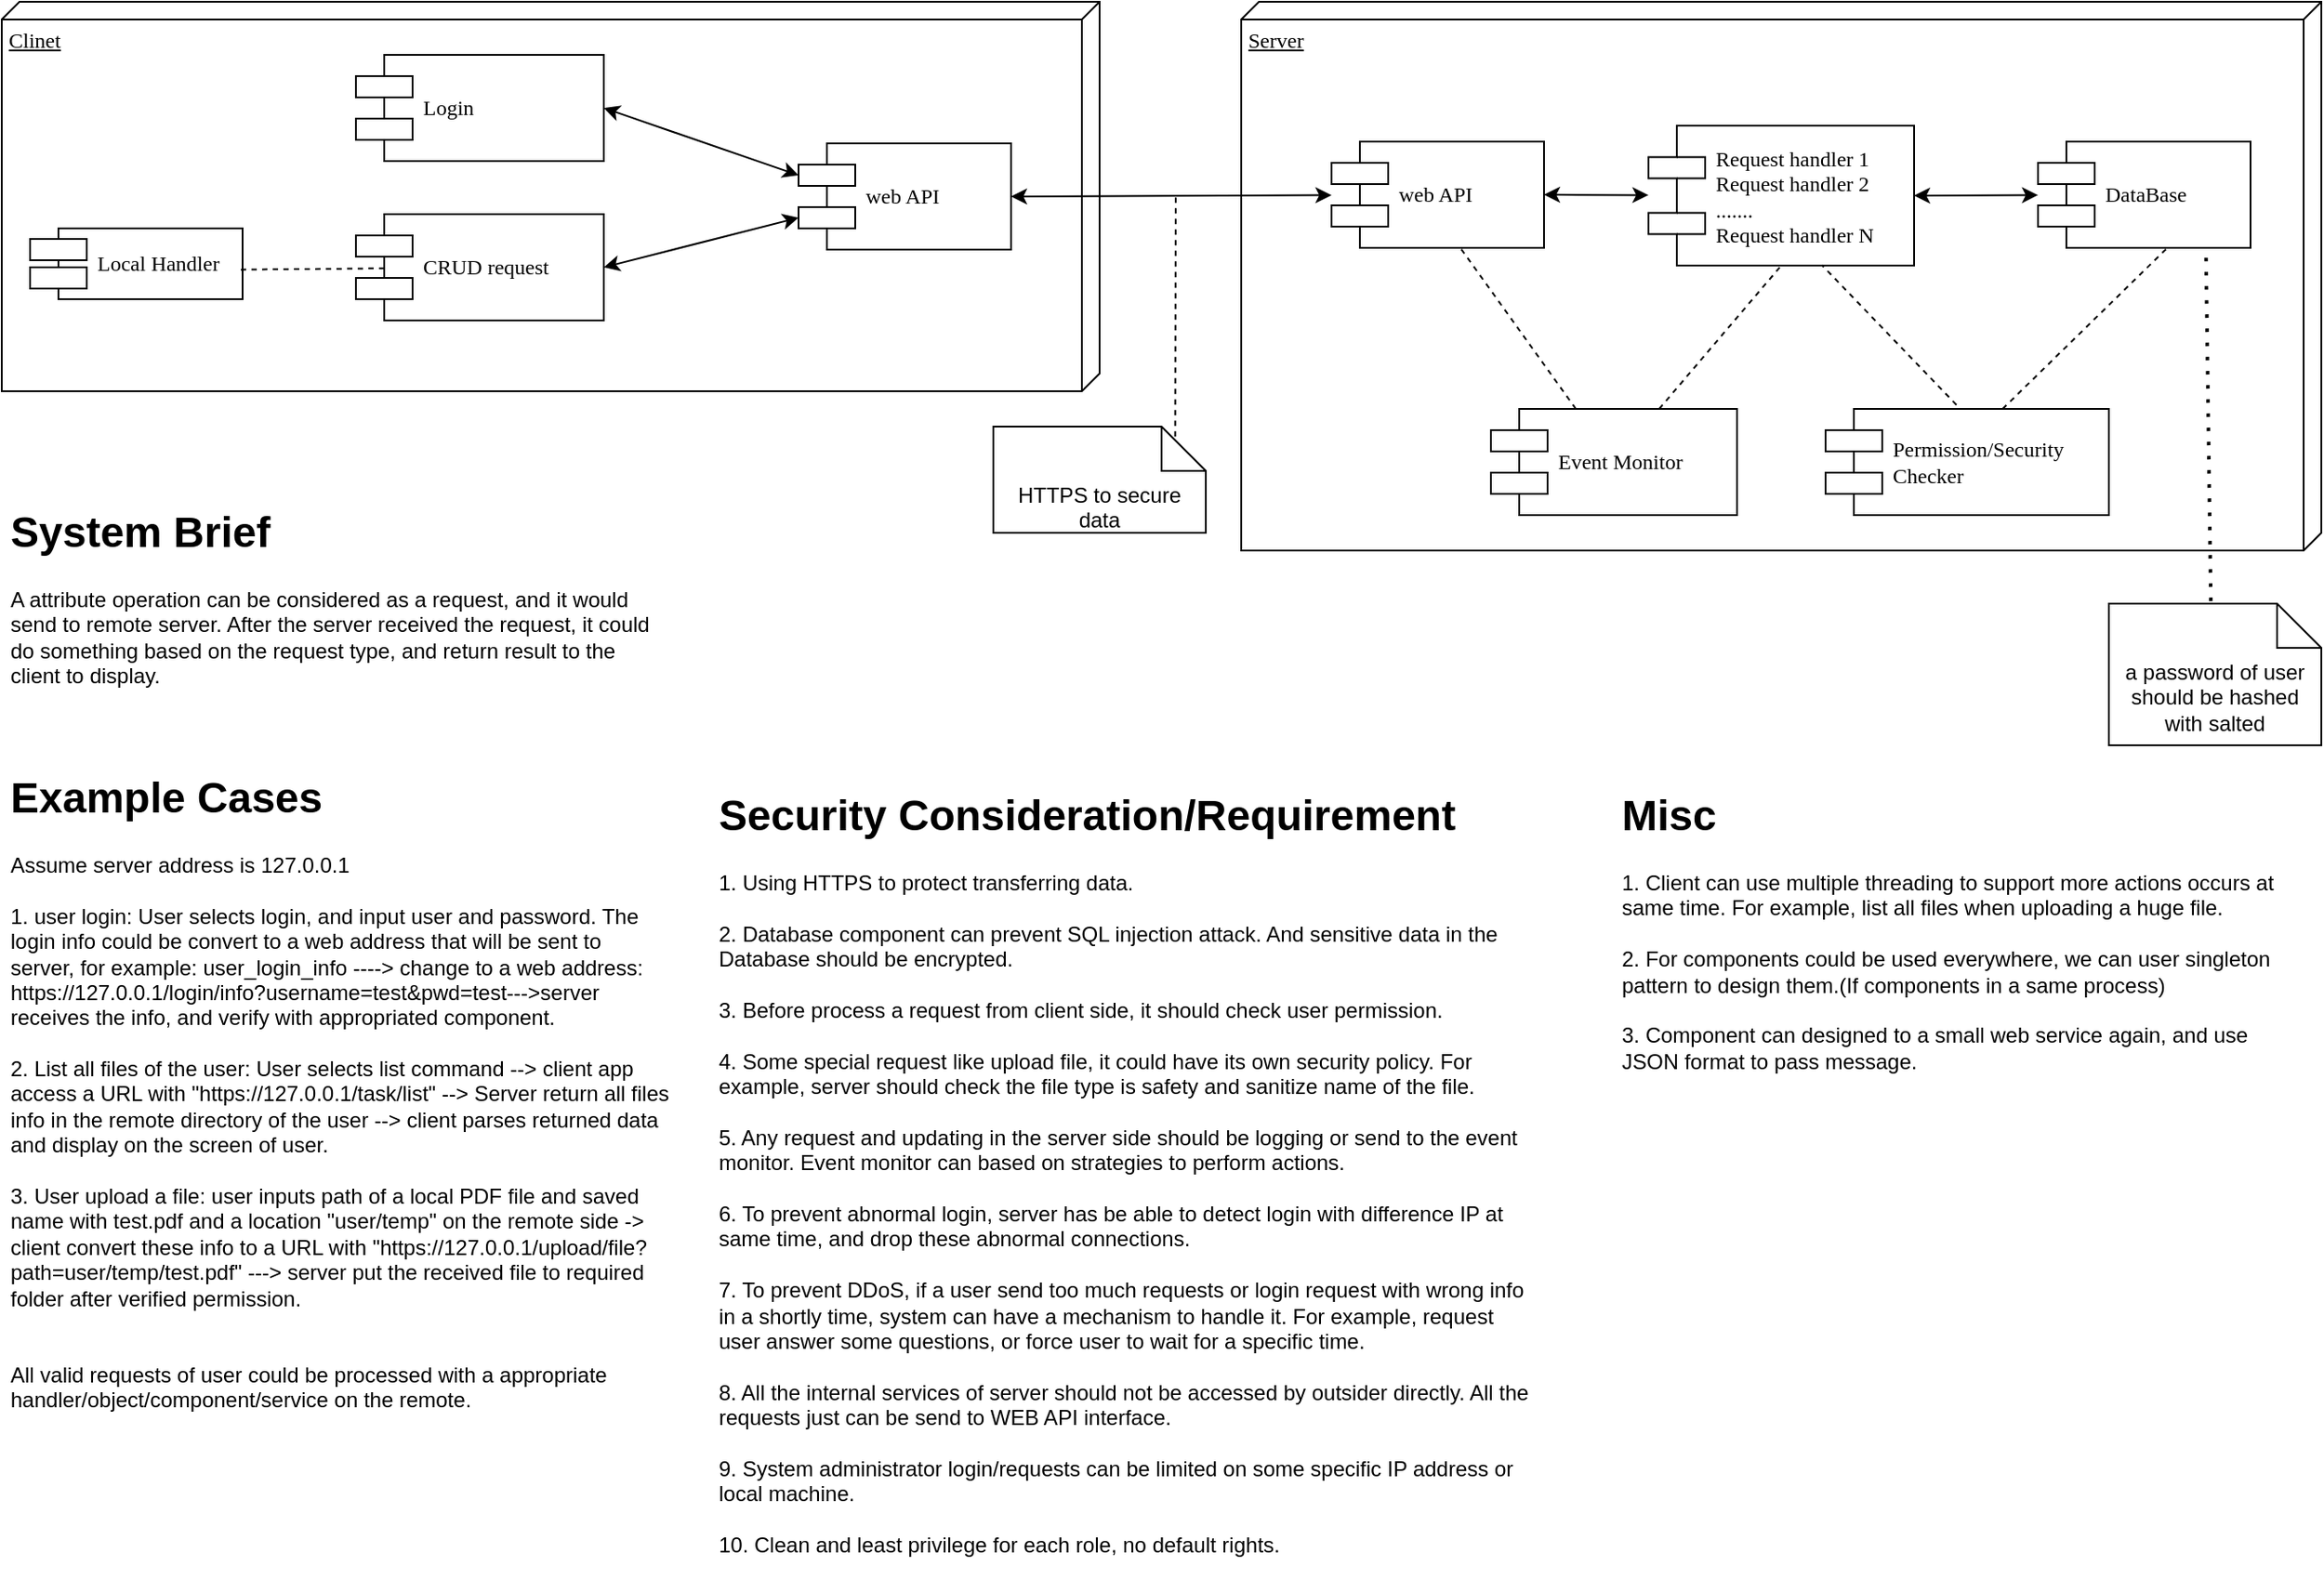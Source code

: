<mxfile version="20.0.4" type="device"><diagram name="Page-1" id="5f0bae14-7c28-e335-631c-24af17079c00"><mxGraphModel dx="2650" dy="816" grid="1" gridSize="10" guides="1" tooltips="1" connect="1" arrows="1" fold="1" page="1" pageScale="1" pageWidth="1100" pageHeight="850" background="none" math="0" shadow="0"><root><mxCell id="0"/><mxCell id="1" parent="0"/><mxCell id="39150e848f15840c-17" style="edgeStyle=orthogonalEdgeStyle;rounded=0;html=1;labelBackgroundColor=none;startArrow=none;startFill=0;startSize=8;endArrow=none;endFill=0;endSize=16;fontFamily=Verdana;fontSize=12;" parent="1" edge="1"><mxGeometry relative="1" as="geometry"><Array as="points"><mxPoint x="695" y="485"/></Array><mxPoint x="695.059" y="290" as="targetPoint"/></mxGeometry></mxCell><mxCell id="39150e848f15840c-18" style="edgeStyle=orthogonalEdgeStyle;rounded=0;html=1;labelBackgroundColor=none;startArrow=none;startFill=0;startSize=8;endArrow=none;endFill=0;endSize=16;fontFamily=Verdana;fontSize=12;" parent="1" edge="1"><mxGeometry relative="1" as="geometry"><Array as="points"><mxPoint x="285" y="485"/></Array><mxPoint x="285.059" y="290" as="targetPoint"/></mxGeometry></mxCell><mxCell id="byhxw5UTIiG8xraDcvQv-1" value="Clinet" style="verticalAlign=top;align=left;spacingTop=8;spacingLeft=2;spacingRight=12;shape=cube;size=10;direction=south;fontStyle=4;html=1;rounded=0;shadow=0;comic=0;labelBackgroundColor=none;strokeWidth=1;fontFamily=Verdana;fontSize=12" parent="1" vertex="1"><mxGeometry x="-370" y="40" width="620" height="220" as="geometry"/></mxCell><mxCell id="byhxw5UTIiG8xraDcvQv-2" value="Login" style="shape=component;align=left;spacingLeft=36;rounded=0;shadow=0;comic=0;labelBackgroundColor=none;strokeWidth=1;fontFamily=Verdana;fontSize=12;html=1;" parent="1" vertex="1"><mxGeometry x="-170" y="70" width="140" height="60" as="geometry"/></mxCell><mxCell id="byhxw5UTIiG8xraDcvQv-5" value="CRUD request" style="shape=component;align=left;spacingLeft=36;rounded=0;shadow=0;comic=0;labelBackgroundColor=none;strokeWidth=1;fontFamily=Verdana;fontSize=12;html=1;" parent="1" vertex="1"><mxGeometry x="-170" y="160" width="140" height="60" as="geometry"/></mxCell><mxCell id="byhxw5UTIiG8xraDcvQv-8" value="web API" style="shape=component;align=left;spacingLeft=36;rounded=0;shadow=0;comic=0;labelBackgroundColor=none;strokeWidth=1;fontFamily=Verdana;fontSize=12;html=1;" parent="1" vertex="1"><mxGeometry x="80" y="120" width="120" height="60" as="geometry"/></mxCell><mxCell id="5hhOJsWBPTzSmfvvH698-1" value="" style="endArrow=classic;startArrow=classic;html=1;rounded=0;exitX=1;exitY=0.5;exitDx=0;exitDy=0;entryX=0;entryY=0.3;entryDx=0;entryDy=0;" parent="1" source="byhxw5UTIiG8xraDcvQv-2" target="byhxw5UTIiG8xraDcvQv-8" edge="1"><mxGeometry width="50" height="50" relative="1" as="geometry"><mxPoint y="130" as="sourcePoint"/><mxPoint x="50" y="80" as="targetPoint"/></mxGeometry></mxCell><mxCell id="5hhOJsWBPTzSmfvvH698-2" value="" style="endArrow=classic;startArrow=classic;html=1;rounded=0;entryX=0;entryY=0.7;entryDx=0;entryDy=0;exitX=1;exitY=0.5;exitDx=0;exitDy=0;" parent="1" source="byhxw5UTIiG8xraDcvQv-5" target="byhxw5UTIiG8xraDcvQv-8" edge="1"><mxGeometry width="50" height="50" relative="1" as="geometry"><mxPoint x="-15" y="190" as="sourcePoint"/><mxPoint x="35" y="140" as="targetPoint"/></mxGeometry></mxCell><mxCell id="5hhOJsWBPTzSmfvvH698-3" value="Server" style="verticalAlign=top;align=left;spacingTop=8;spacingLeft=2;spacingRight=12;shape=cube;size=10;direction=south;fontStyle=4;html=1;rounded=0;shadow=0;comic=0;labelBackgroundColor=none;strokeWidth=1;fontFamily=Verdana;fontSize=12" parent="1" vertex="1"><mxGeometry x="330" y="40" width="610" height="310" as="geometry"/></mxCell><mxCell id="5hhOJsWBPTzSmfvvH698-4" value="web API" style="shape=component;align=left;spacingLeft=36;rounded=0;shadow=0;comic=0;labelBackgroundColor=none;strokeWidth=1;fontFamily=Verdana;fontSize=12;html=1;" parent="1" vertex="1"><mxGeometry x="381" y="119" width="120" height="60" as="geometry"/></mxCell><mxCell id="5hhOJsWBPTzSmfvvH698-5" value="" style="endArrow=classic;startArrow=classic;html=1;rounded=0;exitX=1;exitY=0.5;exitDx=0;exitDy=0;" parent="1" source="byhxw5UTIiG8xraDcvQv-8" target="5hhOJsWBPTzSmfvvH698-4" edge="1"><mxGeometry width="50" height="50" relative="1" as="geometry"><mxPoint x="300" y="10" as="sourcePoint"/><mxPoint x="350" y="-40" as="targetPoint"/></mxGeometry></mxCell><mxCell id="5hhOJsWBPTzSmfvvH698-8" value="&lt;div&gt;Request handler 1&lt;/div&gt;&lt;div&gt;Request handler 2&lt;/div&gt;&lt;div&gt;.......&lt;/div&gt;&lt;div&gt;Request handler N&lt;br&gt;&lt;/div&gt;" style="shape=component;align=left;spacingLeft=36;rounded=0;shadow=0;comic=0;labelBackgroundColor=none;strokeWidth=1;fontFamily=Verdana;fontSize=12;html=1;" parent="1" vertex="1"><mxGeometry x="560" y="110" width="150" height="79" as="geometry"/></mxCell><mxCell id="5hhOJsWBPTzSmfvvH698-12" value="" style="endArrow=classic;startArrow=classic;html=1;rounded=0;exitX=1;exitY=0.5;exitDx=0;exitDy=0;" parent="1" source="5hhOJsWBPTzSmfvvH698-4" target="5hhOJsWBPTzSmfvvH698-8" edge="1"><mxGeometry width="50" height="50" relative="1" as="geometry"><mxPoint x="524" y="165" as="sourcePoint"/><mxPoint x="556.5" y="135" as="targetPoint"/></mxGeometry></mxCell><mxCell id="5hhOJsWBPTzSmfvvH698-13" value="Event Monitor" style="shape=component;align=left;spacingLeft=36;rounded=0;shadow=0;comic=0;labelBackgroundColor=none;strokeWidth=1;fontFamily=Verdana;fontSize=12;html=1;" parent="1" vertex="1"><mxGeometry x="471" y="270" width="139" height="60" as="geometry"/></mxCell><mxCell id="5hhOJsWBPTzSmfvvH698-14" value="DataBase" style="shape=component;align=left;spacingLeft=36;rounded=0;shadow=0;comic=0;labelBackgroundColor=none;strokeWidth=1;fontFamily=Verdana;fontSize=12;html=1;" parent="1" vertex="1"><mxGeometry x="780" y="119" width="120" height="60" as="geometry"/></mxCell><mxCell id="5hhOJsWBPTzSmfvvH698-15" value="" style="endArrow=none;dashed=1;html=1;rounded=0;entryX=0.6;entryY=0.983;entryDx=0;entryDy=0;entryPerimeter=0;" parent="1" source="5hhOJsWBPTzSmfvvH698-13" target="5hhOJsWBPTzSmfvvH698-4" edge="1"><mxGeometry width="50" height="50" relative="1" as="geometry"><mxPoint x="440" y="250" as="sourcePoint"/><mxPoint x="490" y="200" as="targetPoint"/></mxGeometry></mxCell><mxCell id="5hhOJsWBPTzSmfvvH698-16" value="" style="endArrow=none;dashed=1;html=1;rounded=0;entryX=0.5;entryY=1;entryDx=0;entryDy=0;" parent="1" source="5hhOJsWBPTzSmfvvH698-13" target="5hhOJsWBPTzSmfvvH698-8" edge="1"><mxGeometry width="50" height="50" relative="1" as="geometry"><mxPoint x="580" y="250" as="sourcePoint"/><mxPoint x="630" y="200" as="targetPoint"/></mxGeometry></mxCell><mxCell id="5hhOJsWBPTzSmfvvH698-17" value="" style="endArrow=classic;startArrow=classic;html=1;rounded=0;exitX=1;exitY=0.5;exitDx=0;exitDy=0;" parent="1" source="5hhOJsWBPTzSmfvvH698-8" target="5hhOJsWBPTzSmfvvH698-14" edge="1"><mxGeometry width="50" height="50" relative="1" as="geometry"><mxPoint x="730" y="160" as="sourcePoint"/><mxPoint x="780" y="110" as="targetPoint"/></mxGeometry></mxCell><mxCell id="5hhOJsWBPTzSmfvvH698-18" value="Local Handler" style="shape=component;align=left;spacingLeft=36;rounded=0;shadow=0;comic=0;labelBackgroundColor=none;strokeWidth=1;fontFamily=Verdana;fontSize=12;html=1;" parent="1" vertex="1"><mxGeometry x="-354" y="168" width="120" height="40" as="geometry"/></mxCell><mxCell id="5hhOJsWBPTzSmfvvH698-20" value="" style="endArrow=none;dashed=1;html=1;rounded=0;entryX=0.116;entryY=0.51;entryDx=0;entryDy=0;entryPerimeter=0;exitX=0.992;exitY=0.583;exitDx=0;exitDy=0;exitPerimeter=0;" parent="1" source="5hhOJsWBPTzSmfvvH698-18" target="byhxw5UTIiG8xraDcvQv-5" edge="1"><mxGeometry width="50" height="50" relative="1" as="geometry"><mxPoint x="-240" y="170" as="sourcePoint"/><mxPoint x="-190" y="120" as="targetPoint"/></mxGeometry></mxCell><mxCell id="7KpPhfpuA_uo2erjC6K4-2" value="&lt;h1&gt;System Brief&lt;/h1&gt;&lt;div&gt;A attribute operation can be considered as a request, and it would send to remote server. After the server received the request, it could do something based on the request type, and return result to the client to display.&lt;br&gt;&lt;/div&gt;" style="text;html=1;strokeColor=none;fillColor=none;spacing=5;spacingTop=-20;whiteSpace=wrap;overflow=hidden;rounded=0;" vertex="1" parent="1"><mxGeometry x="-370" y="320" width="380" height="120" as="geometry"/></mxCell><mxCell id="7KpPhfpuA_uo2erjC6K4-3" value="&lt;h1&gt;Example Cases&lt;/h1&gt;&lt;div&gt;Assume server address is 127.0.0.1&lt;/div&gt;&lt;div&gt;&lt;br&gt;&lt;/div&gt;&lt;div&gt;1. user login: User selects login, and input user and password. The login info could be convert to a web address that will be sent to server, for example: user_login_info ----&amp;gt; change to a web address: &lt;br&gt;&lt;/div&gt;&lt;div&gt;https://127.0.0.1/login/info?username=test&amp;amp;pwd=test---&amp;gt;server receives the info, and verify with appropriated component.&lt;/div&gt;&lt;div&gt;&lt;br&gt;&lt;/div&gt;&lt;div&gt;2. List all files of the user: User selects list command --&amp;gt; client app access a URL with &quot;https://127.0.0.1/task/list&quot; --&amp;gt; Server return all files info in the remote directory of the user --&amp;gt; client parses returned data and display on the screen of user.&lt;br&gt;&lt;/div&gt;&lt;div&gt;&lt;br&gt;&lt;/div&gt;&lt;div&gt;3. User upload a file: user inputs path of a local PDF file and saved name with test.pdf and a location &quot;user/temp&quot; on the remote side -&amp;gt; client convert these info to a URL with &quot;https://127.0.0.1/upload/file?path=user/temp/test.pdf&quot; ---&amp;gt; server put the received file to required folder after verified permission.&lt;/div&gt;&lt;div&gt;&lt;br&gt;&lt;/div&gt;&lt;div&gt;&lt;br&gt;&lt;/div&gt;&lt;div&gt;All valid requests of user could be processed with a appropriate handler/object/component/service on the remote.&lt;br&gt;&lt;/div&gt;" style="text;html=1;strokeColor=none;fillColor=none;spacing=5;spacingTop=-20;whiteSpace=wrap;overflow=hidden;rounded=0;" vertex="1" parent="1"><mxGeometry x="-370" y="470" width="380" height="400" as="geometry"/></mxCell><mxCell id="7KpPhfpuA_uo2erjC6K4-4" value="HTTPS to secure data" style="shape=note2;boundedLbl=1;whiteSpace=wrap;html=1;size=25;verticalAlign=top;align=center;" vertex="1" parent="1"><mxGeometry x="190" y="280" width="120" height="60" as="geometry"/></mxCell><mxCell id="7KpPhfpuA_uo2erjC6K4-5" value="" style="endArrow=none;dashed=1;html=1;rounded=0;exitX=0.856;exitY=0.094;exitDx=0;exitDy=0;exitPerimeter=0;" edge="1" parent="1" source="7KpPhfpuA_uo2erjC6K4-4"><mxGeometry width="50" height="50" relative="1" as="geometry"><mxPoint x="260" y="230" as="sourcePoint"/><mxPoint x="293" y="150" as="targetPoint"/></mxGeometry></mxCell><mxCell id="7KpPhfpuA_uo2erjC6K4-6" value="&lt;div&gt;Permission/Security &lt;br&gt;&lt;/div&gt;&lt;div&gt;Checker&lt;br&gt;&lt;/div&gt;" style="shape=component;align=left;spacingLeft=36;rounded=0;shadow=0;comic=0;labelBackgroundColor=none;strokeWidth=1;fontFamily=Verdana;fontSize=12;html=1;" vertex="1" parent="1"><mxGeometry x="660" y="270" width="160" height="60" as="geometry"/></mxCell><mxCell id="7KpPhfpuA_uo2erjC6K4-7" value="" style="endArrow=none;dashed=1;html=1;rounded=0;entryX=0.653;entryY=0.997;entryDx=0;entryDy=0;entryPerimeter=0;exitX=0.462;exitY=-0.038;exitDx=0;exitDy=0;exitPerimeter=0;" edge="1" parent="1" source="7KpPhfpuA_uo2erjC6K4-6" target="5hhOJsWBPTzSmfvvH698-8"><mxGeometry width="50" height="50" relative="1" as="geometry"><mxPoint x="730" y="250" as="sourcePoint"/><mxPoint x="780" y="200" as="targetPoint"/></mxGeometry></mxCell><mxCell id="7KpPhfpuA_uo2erjC6K4-8" value="" style="endArrow=none;dashed=1;html=1;rounded=0;entryX=0.612;entryY=0.994;entryDx=0;entryDy=0;entryPerimeter=0;" edge="1" parent="1" target="5hhOJsWBPTzSmfvvH698-14"><mxGeometry width="50" height="50" relative="1" as="geometry"><mxPoint x="760" y="270" as="sourcePoint"/><mxPoint x="810" y="220" as="targetPoint"/></mxGeometry></mxCell><mxCell id="7KpPhfpuA_uo2erjC6K4-9" value="a password of user should be hashed with salted" style="shape=note2;boundedLbl=1;whiteSpace=wrap;html=1;size=25;verticalAlign=top;align=center;" vertex="1" parent="1"><mxGeometry x="820" y="380" width="120" height="80" as="geometry"/></mxCell><mxCell id="7KpPhfpuA_uo2erjC6K4-10" value="" style="endArrow=none;dashed=1;html=1;dashPattern=1 3;strokeWidth=2;rounded=0;entryX=0.79;entryY=0.993;entryDx=0;entryDy=0;entryPerimeter=0;exitX=0.48;exitY=-0.018;exitDx=0;exitDy=0;exitPerimeter=0;" edge="1" parent="1" source="7KpPhfpuA_uo2erjC6K4-9" target="5hhOJsWBPTzSmfvvH698-14"><mxGeometry width="50" height="50" relative="1" as="geometry"><mxPoint x="855" y="310" as="sourcePoint"/><mxPoint x="905" y="260" as="targetPoint"/></mxGeometry></mxCell><mxCell id="7KpPhfpuA_uo2erjC6K4-11" value="&lt;h1&gt;Security Consideration/Requirement&lt;/h1&gt;&lt;div&gt;1. Using HTTPS to protect transferring data.&lt;/div&gt;&lt;div&gt;&lt;br&gt;&lt;/div&gt;&lt;div&gt;2. Database component can prevent SQL injection attack. And sensitive data in the Database should be encrypted.&lt;br&gt;&lt;/div&gt;&lt;div&gt;&lt;br&gt;&lt;/div&gt;&lt;div&gt;3. Before process a request from client side, it should check user permission.&lt;br&gt;&lt;/div&gt;&lt;div&gt;&lt;br&gt;&lt;/div&gt;&lt;div&gt;4. Some special request like upload file, it could have its own security policy. For example, server should check the file type is safety and sanitize name of the file.&lt;/div&gt;&lt;div&gt;&lt;br&gt;&lt;/div&gt;&lt;div&gt;5. Any request and updating in the server side should be logging or send to the event monitor. Event monitor can based on strategies to perform actions.&lt;/div&gt;&lt;div&gt;&lt;br&gt;&lt;/div&gt;&lt;div&gt;6. To prevent abnormal login, server has be able to detect login with difference IP at same time, and drop these abnormal connections.&lt;/div&gt;&lt;div&gt;&lt;br&gt;&lt;/div&gt;&lt;div&gt;7. To prevent DDoS, if a user send too much requests or login request with wrong info in a shortly time, system can have a mechanism to handle it. For example, request user answer some questions, or force user to wait for a specific time.&lt;/div&gt;&lt;div&gt;&lt;br&gt;&lt;/div&gt;&lt;div&gt;8. All the internal services of server should not be accessed by outsider directly. All the requests just can be send to WEB API interface.&lt;/div&gt;&lt;div&gt;&lt;br&gt;&lt;/div&gt;&lt;div&gt;9. System administrator login/requests can be limited on some specific IP address or local machine.&lt;/div&gt;&lt;div&gt;&lt;br&gt;&lt;/div&gt;&lt;div&gt;10. Clean and least privilege for each role, no default rights. &lt;br&gt;&lt;/div&gt;" style="text;html=1;strokeColor=none;fillColor=none;spacing=5;spacingTop=-20;whiteSpace=wrap;overflow=hidden;rounded=0;" vertex="1" parent="1"><mxGeometry x="30" y="480" width="470" height="450" as="geometry"/></mxCell><mxCell id="7KpPhfpuA_uo2erjC6K4-12" value="&lt;h1&gt;Misc&lt;br&gt;&lt;/h1&gt;&lt;div&gt;1. Client can use multiple threading to support more actions occurs at same time. For example, list all files when uploading a huge file.&lt;/div&gt;&lt;div&gt;&lt;br&gt;&lt;/div&gt;&lt;div&gt;2. For components could be used everywhere, we can user singleton pattern to design them.(If components in a same process)&lt;br&gt;&lt;/div&gt;&lt;div&gt;&lt;br&gt;&lt;/div&gt;&lt;div&gt;3. Component can designed to a small web service again, and use JSON format to pass message.&lt;br&gt;&lt;/div&gt;&lt;div&gt;&lt;br&gt;&lt;/div&gt;&lt;div&gt;&lt;br&gt;&lt;/div&gt;" style="text;html=1;strokeColor=none;fillColor=none;spacing=5;spacingTop=-20;whiteSpace=wrap;overflow=hidden;rounded=0;" vertex="1" parent="1"><mxGeometry x="540" y="480" width="380" height="180" as="geometry"/></mxCell></root></mxGraphModel></diagram></mxfile>